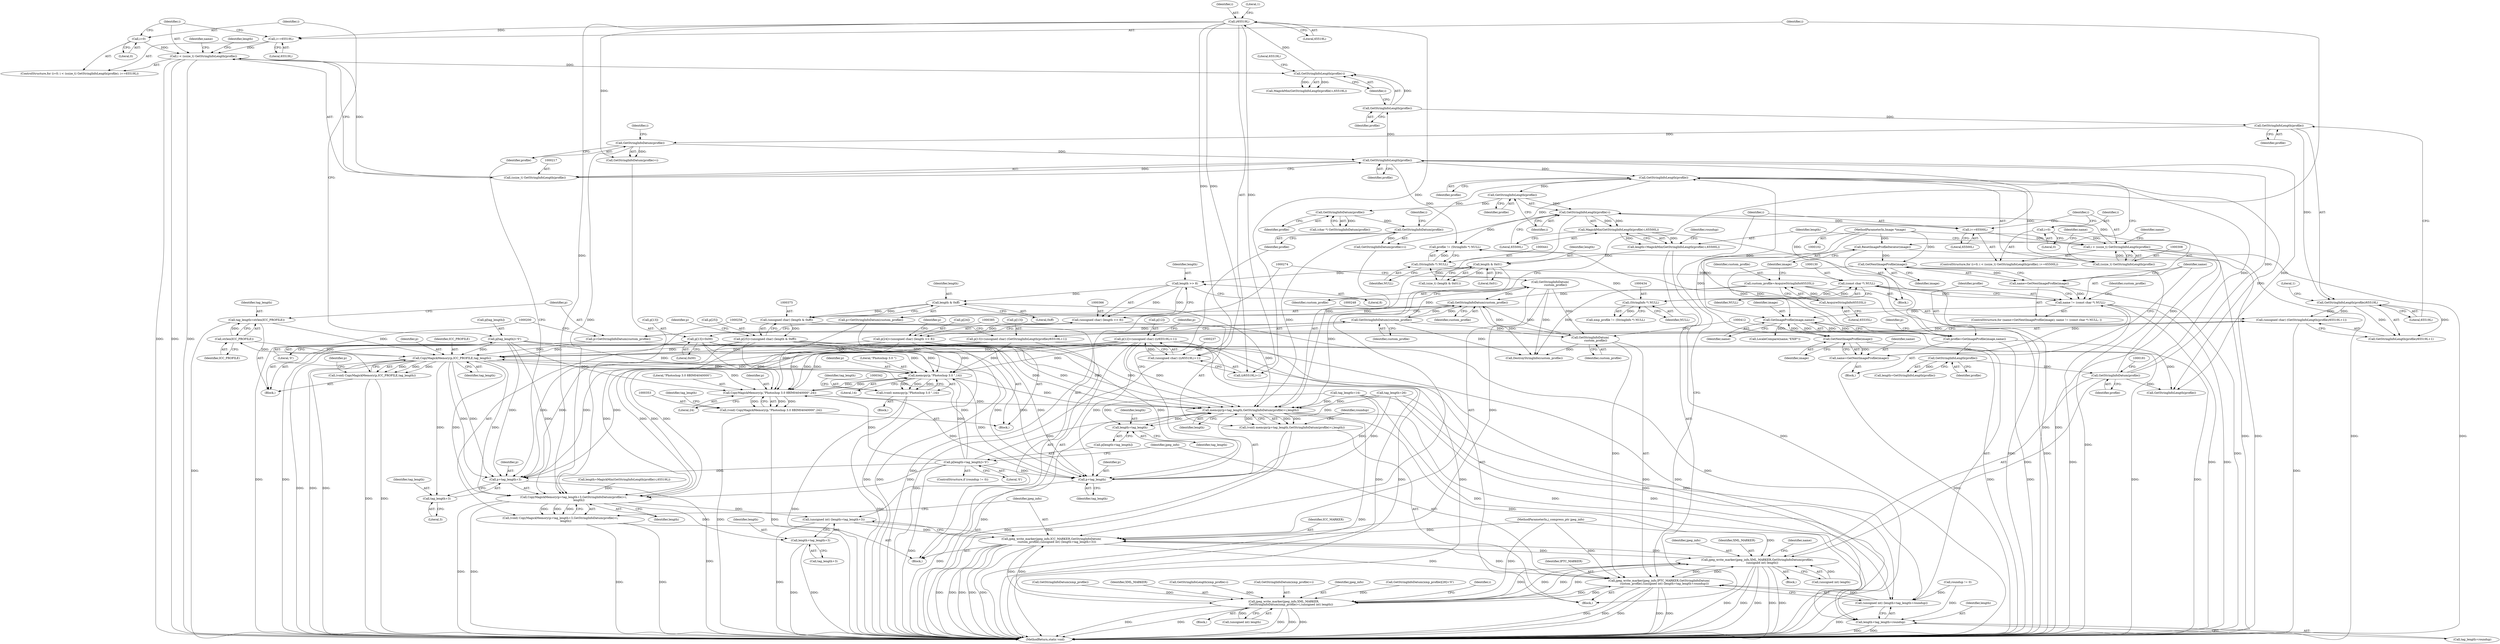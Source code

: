 digraph "0_ImageMagick_9e187b73a8a1290bb0e1a1c878f8be1917aa8742@API" {
"1000191" [label="(Call,tag_length=strlen(ICC_PROFILE))"];
"1000193" [label="(Call,strlen(ICC_PROFILE))"];
"1000201" [label="(Call,CopyMagickMemory(p,ICC_PROFILE,tag_length))"];
"1000232" [label="(Call,p[12]=(unsigned char) ((i/65519L)+1))"];
"1000236" [label="(Call,(unsigned char) ((i/65519L)+1))"];
"1000239" [label="(Call,i/65519L)"];
"1000227" [label="(Call,GetStringInfoLength(profile)-i)"];
"1000228" [label="(Call,GetStringInfoLength(profile))"];
"1000218" [label="(Call,GetStringInfoLength(profile))"];
"1000178" [label="(Call,GetStringInfoDatum(profile))"];
"1000152" [label="(Call,GetStringInfoLength(profile))"];
"1000134" [label="(Call,profile=GetImageProfile(image,name))"];
"1000136" [label="(Call,GetImageProfile(image,name))"];
"1000125" [label="(Call,GetNextImageProfile(image))"];
"1000120" [label="(Call,ResetImageProfileIterator(image))"];
"1000104" [label="(MethodParameterIn,Image *image)"];
"1000501" [label="(Call,GetNextImageProfile(image))"];
"1000127" [label="(Call,name != (const char *) NULL)"];
"1000499" [label="(Call,name=GetNextImageProfile(image))"];
"1000123" [label="(Call,name=GetNextImageProfile(image))"];
"1000129" [label="(Call,(const char *) NULL)"];
"1000440" [label="(Call,(StringInfo *) NULL)"];
"1000433" [label="(Call,(StringInfo *) NULL)"];
"1000264" [label="(Call,GetStringInfoDatum(profile))"];
"1000251" [label="(Call,GetStringInfoLength(profile))"];
"1000214" [label="(Call,i < (ssize_t) GetStringInfoLength(profile))"];
"1000220" [label="(Call,i+=65519L)"];
"1000211" [label="(Call,i=0)"];
"1000216" [label="(Call,(ssize_t) GetStringInfoLength(profile))"];
"1000205" [label="(Call,p[tag_length]='\0')"];
"1000379" [label="(Call,p[13]=0x00)"];
"1000399" [label="(Call,p[length+tag_length]='\0')"];
"1000361" [label="(Call,p[24]=(unsigned char) (length >> 8))"];
"1000365" [label="(Call,(unsigned char) (length >> 8))"];
"1000367" [label="(Call,length >> 8)"];
"1000327" [label="(Call,length & 0x01)"];
"1000315" [label="(Call,length=MagickMin(GetStringInfoLength(profile)-i,65500L))"];
"1000317" [label="(Call,MagickMin(GetStringInfoLength(profile)-i,65500L))"];
"1000318" [label="(Call,GetStringInfoLength(profile)-i)"];
"1000319" [label="(Call,GetStringInfoLength(profile))"];
"1000309" [label="(Call,GetStringInfoLength(profile))"];
"1000391" [label="(Call,GetStringInfoDatum(profile))"];
"1000335" [label="(Call,GetStringInfoDatum(profile))"];
"1000305" [label="(Call,i < (ssize_t) GetStringInfoLength(profile))"];
"1000311" [label="(Call,i+=65500L)"];
"1000302" [label="(Call,i=0)"];
"1000307" [label="(Call,(ssize_t) GetStringInfoLength(profile))"];
"1000243" [label="(Call,p[13]=(unsigned char) (GetStringInfoLength(profile)/65519L+1))"];
"1000247" [label="(Call,(unsigned char) (GetStringInfoLength(profile)/65519L+1))"];
"1000250" [label="(Call,GetStringInfoLength(profile)/65519L)"];
"1000195" [label="(Call,p=GetStringInfoDatum(custom_profile))"];
"1000197" [label="(Call,GetStringInfoDatum(custom_profile))"];
"1000141" [label="(Call,GetStringInfoDatum(custom_profile))"];
"1000116" [label="(Call,custom_profile=AcquireStringInfo(65535L))"];
"1000118" [label="(Call,AcquireStringInfo(65535L))"];
"1000409" [label="(Call,GetStringInfoDatum(\n            custom_profile))"];
"1000271" [label="(Call,GetStringInfoDatum(\n            custom_profile))"];
"1000370" [label="(Call,p[25]=(unsigned char) (length & 0xff))"];
"1000374" [label="(Call,(unsigned char) (length & 0xff))"];
"1000376" [label="(Call,length & 0xff)"];
"1000191" [label="(Call,tag_length=strlen(ICC_PROFILE))"];
"1000199" [label="(Call,(void) CopyMagickMemory(p,ICC_PROFILE,tag_length))"];
"1000257" [label="(Call,CopyMagickMemory(p+tag_length+3,GetStringInfoDatum(profile)+i,\n            length))"];
"1000255" [label="(Call,(void) CopyMagickMemory(p+tag_length+3,GetStringInfoDatum(profile)+i,\n            length))"];
"1000273" [label="(Call,(unsigned int) (length+tag_length+3))"];
"1000268" [label="(Call,jpeg_write_marker(jpeg_info,ICC_MARKER,GetStringInfoDatum(\n            custom_profile),(unsigned int) (length+tag_length+3)))"];
"1000175" [label="(Call,jpeg_write_marker(jpeg_info,XML_MARKER,GetStringInfoDatum(profile),\n           (unsigned int) length))"];
"1000406" [label="(Call,jpeg_write_marker(jpeg_info,IPTC_MARKER,GetStringInfoDatum(\n            custom_profile),(unsigned int) (length+tag_length+roundup)))"];
"1000474" [label="(Call,jpeg_write_marker(jpeg_info,XML_MARKER,\n                GetStringInfoDatum(xmp_profile)+i,(unsigned int) length))"];
"1000275" [label="(Call,length+tag_length+3)"];
"1000258" [label="(Call,p+tag_length+3)"];
"1000260" [label="(Call,tag_length+3)"];
"1000343" [label="(Call,memcpy(p,\"Photoshop 3.0 \",14))"];
"1000341" [label="(Call,(void) memcpy(p,\"Photoshop 3.0 \",14))"];
"1000354" [label="(Call,CopyMagickMemory(p,\"Photoshop 3.0 8BIM\04\04\0\0\0\0\",24))"];
"1000352" [label="(Call,(void) CopyMagickMemory(p,\"Photoshop 3.0 8BIM\04\04\0\0\0\0\",24))"];
"1000386" [label="(Call,memcpy(p+tag_length,GetStringInfoDatum(profile)+i,length))"];
"1000384" [label="(Call,(void) memcpy(p+tag_length,GetStringInfoDatum(profile)+i,length))"];
"1000402" [label="(Call,length+tag_length)"];
"1000411" [label="(Call,(unsigned int) (length+tag_length+roundup))"];
"1000413" [label="(Call,length+tag_length+roundup)"];
"1000387" [label="(Call,p+tag_length)"];
"1000251" [label="(Call,GetStringInfoLength(profile))"];
"1000230" [label="(Identifier,i)"];
"1000105" [label="(Block,)"];
"1000388" [label="(Identifier,p)"];
"1000374" [label="(Call,(unsigned char) (length & 0xff))"];
"1000391" [label="(Call,GetStringInfoDatum(profile))"];
"1000354" [label="(Call,CopyMagickMemory(p,\"Photoshop 3.0 8BIM\04\04\0\0\0\0\",24))"];
"1000386" [label="(Call,memcpy(p+tag_length,GetStringInfoDatum(profile)+i,length))"];
"1000124" [label="(Identifier,name)"];
"1000502" [label="(Identifier,image)"];
"1000131" [label="(Identifier,NULL)"];
"1000371" [label="(Call,p[25])"];
"1000370" [label="(Call,p[25]=(unsigned char) (length & 0xff))"];
"1000359" [label="(Identifier,tag_length)"];
"1000127" [label="(Call,name != (const char *) NULL)"];
"1000232" [label="(Call,p[12]=(unsigned char) ((i/65519L)+1))"];
"1000191" [label="(Call,tag_length=strlen(ICC_PROFILE))"];
"1000222" [label="(Literal,65519L)"];
"1000141" [label="(Call,GetStringInfoDatum(custom_profile))"];
"1000267" [label="(Identifier,length)"];
"1000478" [label="(Call,GetStringInfoDatum(xmp_profile))"];
"1000389" [label="(Identifier,tag_length)"];
"1000377" [label="(Identifier,length)"];
"1000206" [label="(Call,p[tag_length])"];
"1000393" [label="(Identifier,i)"];
"1000186" [label="(Identifier,name)"];
"1000303" [label="(Identifier,i)"];
"1000396" [label="(Call,roundup != 0)"];
"1000258" [label="(Call,p+tag_length+3)"];
"1000125" [label="(Call,GetNextImageProfile(image))"];
"1000252" [label="(Identifier,profile)"];
"1000315" [label="(Call,length=MagickMin(GetStringInfoLength(profile)-i,65500L))"];
"1000199" [label="(Call,(void) CopyMagickMemory(p,ICC_PROFILE,tag_length))"];
"1000202" [label="(Identifier,p)"];
"1000214" [label="(Call,i < (ssize_t) GetStringInfoLength(profile))"];
"1000346" [label="(Literal,14)"];
"1000500" [label="(Identifier,name)"];
"1000176" [label="(Identifier,jpeg_info)"];
"1000340" [label="(Block,)"];
"1000150" [label="(Call,length=GetStringInfoLength(profile))"];
"1000309" [label="(Call,GetStringInfoLength(profile))"];
"1000348" [label="(Identifier,tag_length)"];
"1000135" [label="(Identifier,profile)"];
"1000229" [label="(Identifier,profile)"];
"1000209" [label="(Literal,'\0')"];
"1000380" [label="(Call,p[13])"];
"1000357" [label="(Literal,24)"];
"1000122" [label="(ControlStructure,for (name=GetNextImageProfile(image); name != (const char *) NULL; ))"];
"1000384" [label="(Call,(void) memcpy(p+tag_length,GetStringInfoDatum(profile)+i,length))"];
"1000145" [label="(Call,LocaleCompare(name,\"EXIF\"))"];
"1000390" [label="(Call,GetStringInfoDatum(profile)+i)"];
"1000395" [label="(ControlStructure,if (roundup != 0))"];
"1000399" [label="(Call,p[length+tag_length]='\0')"];
"1000241" [label="(Literal,65519L)"];
"1000266" [label="(Identifier,i)"];
"1000215" [label="(Identifier,i)"];
"1000306" [label="(Identifier,i)"];
"1000196" [label="(Identifier,p)"];
"1000192" [label="(Identifier,tag_length)"];
"1000312" [label="(Identifier,i)"];
"1000356" [label="(Literal,\"Photoshop 3.0 8BIM\04\04\0\0\0\0\")"];
"1000236" [label="(Call,(unsigned char) ((i/65519L)+1))"];
"1000103" [label="(MethodParameterIn,j_compress_ptr jpeg_info)"];
"1000177" [label="(Identifier,XML_MARKER)"];
"1000316" [label="(Identifier,length)"];
"1000421" [label="(Identifier,name)"];
"1000263" [label="(Call,GetStringInfoDatum(profile)+i)"];
"1000195" [label="(Call,p=GetStringInfoDatum(custom_profile))"];
"1000305" [label="(Call,i < (ssize_t) GetStringInfoLength(profile))"];
"1000194" [label="(Identifier,ICC_PROFILE)"];
"1000137" [label="(Identifier,image)"];
"1000198" [label="(Identifier,custom_profile)"];
"1000231" [label="(Literal,65519L)"];
"1000239" [label="(Call,i/65519L)"];
"1000362" [label="(Call,p[24])"];
"1000407" [label="(Identifier,jpeg_info)"];
"1000270" [label="(Identifier,ICC_MARKER)"];
"1000285" [label="(Identifier,name)"];
"1000408" [label="(Identifier,IPTC_MARKER)"];
"1000126" [label="(Identifier,image)"];
"1000335" [label="(Call,GetStringInfoDatum(profile))"];
"1000476" [label="(Identifier,XML_MARKER)"];
"1000197" [label="(Call,GetStringInfoDatum(custom_profile))"];
"1000324" [label="(Identifier,roundup)"];
"1000213" [label="(Literal,0)"];
"1000409" [label="(Call,GetStringInfoDatum(\n            custom_profile))"];
"1000438" [label="(Call,profile != (StringInfo *) NULL)"];
"1000411" [label="(Call,(unsigned int) (length+tag_length+roundup))"];
"1000392" [label="(Identifier,profile)"];
"1000465" [label="(Block,)"];
"1000469" [label="(Call,GetStringInfoLength(xmp_profile)-i)"];
"1000344" [label="(Identifier,p)"];
"1000394" [label="(Identifier,length)"];
"1000265" [label="(Identifier,profile)"];
"1000311" [label="(Call,i+=65500L)"];
"1000435" [label="(Identifier,NULL)"];
"1000255" [label="(Call,(void) CopyMagickMemory(p+tag_length+3,GetStringInfoDatum(profile)+i,\n            length))"];
"1000204" [label="(Identifier,tag_length)"];
"1000372" [label="(Identifier,p)"];
"1000119" [label="(Literal,65535L)"];
"1000336" [label="(Identifier,profile)"];
"1000219" [label="(Identifier,profile)"];
"1000325" [label="(Call,(size_t) (length & 0x01))"];
"1000501" [label="(Call,GetNextImageProfile(image))"];
"1000329" [label="(Literal,0x01)"];
"1000275" [label="(Call,length+tag_length+3)"];
"1000260" [label="(Call,tag_length+3)"];
"1000397" [label="(Identifier,roundup)"];
"1000226" [label="(Call,MagickMin(GetStringInfoLength(profile)-i,65519L))"];
"1000414" [label="(Identifier,length)"];
"1000307" [label="(Call,(ssize_t) GetStringInfoLength(profile))"];
"1000477" [label="(Call,GetStringInfoDatum(xmp_profile)+i)"];
"1000152" [label="(Call,GetStringInfoLength(profile))"];
"1000499" [label="(Call,name=GetNextImageProfile(image))"];
"1000367" [label="(Call,length >> 8)"];
"1000269" [label="(Identifier,jpeg_info)"];
"1000240" [label="(Identifier,i)"];
"1000212" [label="(Identifier,i)"];
"1000153" [label="(Identifier,profile)"];
"1000304" [label="(Literal,0)"];
"1000475" [label="(Identifier,jpeg_info)"];
"1000369" [label="(Literal,8)"];
"1000433" [label="(Call,(StringInfo *) NULL)"];
"1000302" [label="(Call,i=0)"];
"1000121" [label="(Identifier,image)"];
"1000505" [label="(Call,DestroyStringInfo(custom_profile))"];
"1000368" [label="(Identifier,length)"];
"1000352" [label="(Call,(void) CopyMagickMemory(p,\"Photoshop 3.0 8BIM\04\04\0\0\0\0\",24))"];
"1000410" [label="(Identifier,custom_profile)"];
"1000333" [label="(Call,(char *) GetStringInfoDatum(profile))"];
"1000120" [label="(Call,ResetImageProfileIterator(image))"];
"1000276" [label="(Identifier,length)"];
"1000116" [label="(Call,custom_profile=AcquireStringInfo(65535L))"];
"1000310" [label="(Identifier,profile)"];
"1000224" [label="(Call,length=MagickMin(GetStringInfoLength(profile)-i,65519L))"];
"1000347" [label="(Call,tag_length=14)"];
"1000249" [label="(Call,GetStringInfoLength(profile)/65519L+1)"];
"1000379" [label="(Call,p[13]=0x00)"];
"1000345" [label="(Literal,\"Photoshop 3.0 \")"];
"1000361" [label="(Call,p[24]=(unsigned char) (length >> 8))"];
"1000228" [label="(Call,GetStringInfoLength(profile))"];
"1000218" [label="(Call,GetStringInfoLength(profile))"];
"1000129" [label="(Call,(const char *) NULL)"];
"1000358" [label="(Call,tag_length=26)"];
"1000225" [label="(Identifier,length)"];
"1000244" [label="(Call,p[13])"];
"1000261" [label="(Identifier,tag_length)"];
"1000406" [label="(Call,jpeg_write_marker(jpeg_info,IPTC_MARKER,GetStringInfoDatum(\n            custom_profile),(unsigned int) (length+tag_length+roundup)))"];
"1000149" [label="(Block,)"];
"1000233" [label="(Call,p[12])"];
"1000351" [label="(Block,)"];
"1000142" [label="(Identifier,custom_profile)"];
"1000207" [label="(Identifier,p)"];
"1000474" [label="(Call,jpeg_write_marker(jpeg_info,XML_MARKER,\n                GetStringInfoDatum(xmp_profile)+i,(unsigned int) length))"];
"1000378" [label="(Literal,0xff)"];
"1000497" [label="(Call,GetStringInfoLength(profile))"];
"1000319" [label="(Call,GetStringInfoLength(profile))"];
"1000134" [label="(Call,profile=GetImageProfile(image,name))"];
"1000431" [label="(Call,xmp_profile != (StringInfo *) NULL)"];
"1000446" [label="(Call,GetStringInfoDatum(xmp_profile)[28]='\0')"];
"1000463" [label="(Identifier,i)"];
"1000271" [label="(Call,GetStringInfoDatum(\n            custom_profile))"];
"1000277" [label="(Call,tag_length+3)"];
"1000504" [label="(Identifier,custom_profile)"];
"1000405" [label="(Literal,'\0')"];
"1000221" [label="(Identifier,i)"];
"1000327" [label="(Call,length & 0x01)"];
"1000123" [label="(Call,name=GetNextImageProfile(image))"];
"1000193" [label="(Call,strlen(ICC_PROFILE))"];
"1000272" [label="(Identifier,custom_profile)"];
"1000268" [label="(Call,jpeg_write_marker(jpeg_info,ICC_MARKER,GetStringInfoDatum(\n            custom_profile),(unsigned int) (length+tag_length+3)))"];
"1000238" [label="(Call,(i/65519L)+1)"];
"1000220" [label="(Call,i+=65519L)"];
"1000245" [label="(Identifier,p)"];
"1000262" [label="(Literal,3)"];
"1000341" [label="(Call,(void) memcpy(p,\"Photoshop 3.0 \",14))"];
"1000387" [label="(Call,p+tag_length)"];
"1000415" [label="(Call,tag_length+roundup)"];
"1000442" [label="(Identifier,NULL)"];
"1000139" [label="(Call,p=GetStringInfoDatum(custom_profile))"];
"1000175" [label="(Call,jpeg_write_marker(jpeg_info,XML_MARKER,GetStringInfoDatum(profile),\n           (unsigned int) length))"];
"1000132" [label="(Block,)"];
"1000381" [label="(Identifier,p)"];
"1000481" [label="(Call,(unsigned int) length)"];
"1000257" [label="(Call,CopyMagickMemory(p+tag_length+3,GetStringInfoDatum(profile)+i,\n            length))"];
"1000259" [label="(Identifier,p)"];
"1000250" [label="(Call,GetStringInfoLength(profile)/65519L)"];
"1000136" [label="(Call,GetImageProfile(image,name))"];
"1000328" [label="(Identifier,length)"];
"1000210" [label="(ControlStructure,for (i=0; i < (ssize_t) GetStringInfoLength(profile); i+=65519L))"];
"1000242" [label="(Literal,1)"];
"1000201" [label="(Call,CopyMagickMemory(p,ICC_PROFILE,tag_length))"];
"1000402" [label="(Call,length+tag_length)"];
"1000273" [label="(Call,(unsigned int) (length+tag_length+3))"];
"1000179" [label="(Identifier,profile)"];
"1000301" [label="(ControlStructure,for (i=0; i < (ssize_t) GetStringInfoLength(profile); i+=65500L))"];
"1000178" [label="(Call,GetStringInfoDatum(profile))"];
"1000343" [label="(Call,memcpy(p,\"Photoshop 3.0 \",14))"];
"1000264" [label="(Call,GetStringInfoDatum(profile))"];
"1000320" [label="(Identifier,profile)"];
"1000118" [label="(Call,AcquireStringInfo(65535L))"];
"1000223" [label="(Block,)"];
"1000138" [label="(Identifier,name)"];
"1000227" [label="(Call,GetStringInfoLength(profile)-i)"];
"1000413" [label="(Call,length+tag_length+roundup)"];
"1000507" [label="(MethodReturn,static void)"];
"1000318" [label="(Call,GetStringInfoLength(profile)-i)"];
"1000383" [label="(Literal,0x00)"];
"1000180" [label="(Call,(unsigned int) length)"];
"1000317" [label="(Call,MagickMin(GetStringInfoLength(profile)-i,65500L))"];
"1000403" [label="(Identifier,length)"];
"1000216" [label="(Call,(ssize_t) GetStringInfoLength(profile))"];
"1000140" [label="(Identifier,p)"];
"1000205" [label="(Call,p[tag_length]='\0')"];
"1000376" [label="(Call,length & 0xff)"];
"1000253" [label="(Literal,65519L)"];
"1000203" [label="(Identifier,ICC_PROFILE)"];
"1000117" [label="(Identifier,custom_profile)"];
"1000243" [label="(Call,p[13]=(unsigned char) (GetStringInfoLength(profile)/65519L+1))"];
"1000400" [label="(Call,p[length+tag_length])"];
"1000321" [label="(Identifier,i)"];
"1000254" [label="(Literal,1)"];
"1000211" [label="(Call,i=0)"];
"1000365" [label="(Call,(unsigned char) (length >> 8))"];
"1000247" [label="(Call,(unsigned char) (GetStringInfoLength(profile)/65519L+1))"];
"1000440" [label="(Call,(StringInfo *) NULL)"];
"1000314" [label="(Block,)"];
"1000104" [label="(MethodParameterIn,Image *image)"];
"1000322" [label="(Literal,65500L)"];
"1000313" [label="(Literal,65500L)"];
"1000355" [label="(Identifier,p)"];
"1000189" [label="(Block,)"];
"1000128" [label="(Identifier,name)"];
"1000404" [label="(Identifier,tag_length)"];
"1000191" -> "1000189"  [label="AST: "];
"1000191" -> "1000193"  [label="CFG: "];
"1000192" -> "1000191"  [label="AST: "];
"1000193" -> "1000191"  [label="AST: "];
"1000196" -> "1000191"  [label="CFG: "];
"1000191" -> "1000507"  [label="DDG: "];
"1000193" -> "1000191"  [label="DDG: "];
"1000191" -> "1000201"  [label="DDG: "];
"1000193" -> "1000194"  [label="CFG: "];
"1000194" -> "1000193"  [label="AST: "];
"1000201" -> "1000193"  [label="DDG: "];
"1000193" -> "1000201"  [label="DDG: "];
"1000201" -> "1000199"  [label="AST: "];
"1000201" -> "1000204"  [label="CFG: "];
"1000202" -> "1000201"  [label="AST: "];
"1000203" -> "1000201"  [label="AST: "];
"1000204" -> "1000201"  [label="AST: "];
"1000199" -> "1000201"  [label="CFG: "];
"1000201" -> "1000507"  [label="DDG: "];
"1000201" -> "1000507"  [label="DDG: "];
"1000201" -> "1000507"  [label="DDG: "];
"1000201" -> "1000199"  [label="DDG: "];
"1000201" -> "1000199"  [label="DDG: "];
"1000201" -> "1000199"  [label="DDG: "];
"1000232" -> "1000201"  [label="DDG: "];
"1000205" -> "1000201"  [label="DDG: "];
"1000379" -> "1000201"  [label="DDG: "];
"1000399" -> "1000201"  [label="DDG: "];
"1000361" -> "1000201"  [label="DDG: "];
"1000243" -> "1000201"  [label="DDG: "];
"1000195" -> "1000201"  [label="DDG: "];
"1000370" -> "1000201"  [label="DDG: "];
"1000201" -> "1000257"  [label="DDG: "];
"1000201" -> "1000257"  [label="DDG: "];
"1000201" -> "1000258"  [label="DDG: "];
"1000201" -> "1000258"  [label="DDG: "];
"1000201" -> "1000260"  [label="DDG: "];
"1000201" -> "1000343"  [label="DDG: "];
"1000201" -> "1000354"  [label="DDG: "];
"1000232" -> "1000223"  [label="AST: "];
"1000232" -> "1000236"  [label="CFG: "];
"1000233" -> "1000232"  [label="AST: "];
"1000236" -> "1000232"  [label="AST: "];
"1000245" -> "1000232"  [label="CFG: "];
"1000232" -> "1000507"  [label="DDG: "];
"1000232" -> "1000507"  [label="DDG: "];
"1000236" -> "1000232"  [label="DDG: "];
"1000232" -> "1000257"  [label="DDG: "];
"1000232" -> "1000258"  [label="DDG: "];
"1000232" -> "1000343"  [label="DDG: "];
"1000232" -> "1000354"  [label="DDG: "];
"1000232" -> "1000386"  [label="DDG: "];
"1000232" -> "1000387"  [label="DDG: "];
"1000236" -> "1000238"  [label="CFG: "];
"1000237" -> "1000236"  [label="AST: "];
"1000238" -> "1000236"  [label="AST: "];
"1000236" -> "1000507"  [label="DDG: "];
"1000239" -> "1000236"  [label="DDG: "];
"1000239" -> "1000236"  [label="DDG: "];
"1000239" -> "1000238"  [label="AST: "];
"1000239" -> "1000241"  [label="CFG: "];
"1000240" -> "1000239"  [label="AST: "];
"1000241" -> "1000239"  [label="AST: "];
"1000242" -> "1000239"  [label="CFG: "];
"1000239" -> "1000220"  [label="DDG: "];
"1000239" -> "1000238"  [label="DDG: "];
"1000239" -> "1000238"  [label="DDG: "];
"1000227" -> "1000239"  [label="DDG: "];
"1000239" -> "1000257"  [label="DDG: "];
"1000239" -> "1000263"  [label="DDG: "];
"1000227" -> "1000226"  [label="AST: "];
"1000227" -> "1000230"  [label="CFG: "];
"1000228" -> "1000227"  [label="AST: "];
"1000230" -> "1000227"  [label="AST: "];
"1000231" -> "1000227"  [label="CFG: "];
"1000227" -> "1000226"  [label="DDG: "];
"1000227" -> "1000226"  [label="DDG: "];
"1000228" -> "1000227"  [label="DDG: "];
"1000214" -> "1000227"  [label="DDG: "];
"1000228" -> "1000229"  [label="CFG: "];
"1000229" -> "1000228"  [label="AST: "];
"1000230" -> "1000228"  [label="CFG: "];
"1000218" -> "1000228"  [label="DDG: "];
"1000228" -> "1000251"  [label="DDG: "];
"1000218" -> "1000216"  [label="AST: "];
"1000218" -> "1000219"  [label="CFG: "];
"1000219" -> "1000218"  [label="AST: "];
"1000216" -> "1000218"  [label="CFG: "];
"1000218" -> "1000216"  [label="DDG: "];
"1000178" -> "1000218"  [label="DDG: "];
"1000264" -> "1000218"  [label="DDG: "];
"1000134" -> "1000218"  [label="DDG: "];
"1000218" -> "1000309"  [label="DDG: "];
"1000218" -> "1000438"  [label="DDG: "];
"1000218" -> "1000497"  [label="DDG: "];
"1000178" -> "1000175"  [label="AST: "];
"1000178" -> "1000179"  [label="CFG: "];
"1000179" -> "1000178"  [label="AST: "];
"1000181" -> "1000178"  [label="CFG: "];
"1000178" -> "1000175"  [label="DDG: "];
"1000152" -> "1000178"  [label="DDG: "];
"1000178" -> "1000309"  [label="DDG: "];
"1000178" -> "1000438"  [label="DDG: "];
"1000178" -> "1000497"  [label="DDG: "];
"1000152" -> "1000150"  [label="AST: "];
"1000152" -> "1000153"  [label="CFG: "];
"1000153" -> "1000152"  [label="AST: "];
"1000150" -> "1000152"  [label="CFG: "];
"1000152" -> "1000150"  [label="DDG: "];
"1000134" -> "1000152"  [label="DDG: "];
"1000134" -> "1000132"  [label="AST: "];
"1000134" -> "1000136"  [label="CFG: "];
"1000135" -> "1000134"  [label="AST: "];
"1000136" -> "1000134"  [label="AST: "];
"1000140" -> "1000134"  [label="CFG: "];
"1000134" -> "1000507"  [label="DDG: "];
"1000136" -> "1000134"  [label="DDG: "];
"1000136" -> "1000134"  [label="DDG: "];
"1000134" -> "1000309"  [label="DDG: "];
"1000134" -> "1000438"  [label="DDG: "];
"1000134" -> "1000497"  [label="DDG: "];
"1000136" -> "1000138"  [label="CFG: "];
"1000137" -> "1000136"  [label="AST: "];
"1000138" -> "1000136"  [label="AST: "];
"1000125" -> "1000136"  [label="DDG: "];
"1000501" -> "1000136"  [label="DDG: "];
"1000104" -> "1000136"  [label="DDG: "];
"1000127" -> "1000136"  [label="DDG: "];
"1000136" -> "1000145"  [label="DDG: "];
"1000136" -> "1000501"  [label="DDG: "];
"1000125" -> "1000123"  [label="AST: "];
"1000125" -> "1000126"  [label="CFG: "];
"1000126" -> "1000125"  [label="AST: "];
"1000123" -> "1000125"  [label="CFG: "];
"1000125" -> "1000507"  [label="DDG: "];
"1000125" -> "1000123"  [label="DDG: "];
"1000120" -> "1000125"  [label="DDG: "];
"1000104" -> "1000125"  [label="DDG: "];
"1000120" -> "1000105"  [label="AST: "];
"1000120" -> "1000121"  [label="CFG: "];
"1000121" -> "1000120"  [label="AST: "];
"1000124" -> "1000120"  [label="CFG: "];
"1000120" -> "1000507"  [label="DDG: "];
"1000104" -> "1000120"  [label="DDG: "];
"1000104" -> "1000102"  [label="AST: "];
"1000104" -> "1000507"  [label="DDG: "];
"1000104" -> "1000501"  [label="DDG: "];
"1000501" -> "1000499"  [label="AST: "];
"1000501" -> "1000502"  [label="CFG: "];
"1000502" -> "1000501"  [label="AST: "];
"1000499" -> "1000501"  [label="CFG: "];
"1000501" -> "1000507"  [label="DDG: "];
"1000501" -> "1000499"  [label="DDG: "];
"1000127" -> "1000122"  [label="AST: "];
"1000127" -> "1000129"  [label="CFG: "];
"1000128" -> "1000127"  [label="AST: "];
"1000129" -> "1000127"  [label="AST: "];
"1000135" -> "1000127"  [label="CFG: "];
"1000504" -> "1000127"  [label="CFG: "];
"1000127" -> "1000507"  [label="DDG: "];
"1000127" -> "1000507"  [label="DDG: "];
"1000127" -> "1000507"  [label="DDG: "];
"1000499" -> "1000127"  [label="DDG: "];
"1000123" -> "1000127"  [label="DDG: "];
"1000129" -> "1000127"  [label="DDG: "];
"1000499" -> "1000132"  [label="AST: "];
"1000500" -> "1000499"  [label="AST: "];
"1000128" -> "1000499"  [label="CFG: "];
"1000499" -> "1000507"  [label="DDG: "];
"1000123" -> "1000122"  [label="AST: "];
"1000124" -> "1000123"  [label="AST: "];
"1000128" -> "1000123"  [label="CFG: "];
"1000123" -> "1000507"  [label="DDG: "];
"1000129" -> "1000131"  [label="CFG: "];
"1000130" -> "1000129"  [label="AST: "];
"1000131" -> "1000129"  [label="AST: "];
"1000129" -> "1000507"  [label="DDG: "];
"1000440" -> "1000129"  [label="DDG: "];
"1000433" -> "1000129"  [label="DDG: "];
"1000129" -> "1000433"  [label="DDG: "];
"1000440" -> "1000438"  [label="AST: "];
"1000440" -> "1000442"  [label="CFG: "];
"1000441" -> "1000440"  [label="AST: "];
"1000442" -> "1000440"  [label="AST: "];
"1000438" -> "1000440"  [label="CFG: "];
"1000440" -> "1000438"  [label="DDG: "];
"1000433" -> "1000440"  [label="DDG: "];
"1000433" -> "1000431"  [label="AST: "];
"1000433" -> "1000435"  [label="CFG: "];
"1000434" -> "1000433"  [label="AST: "];
"1000435" -> "1000433"  [label="AST: "];
"1000431" -> "1000433"  [label="CFG: "];
"1000433" -> "1000431"  [label="DDG: "];
"1000264" -> "1000263"  [label="AST: "];
"1000264" -> "1000265"  [label="CFG: "];
"1000265" -> "1000264"  [label="AST: "];
"1000266" -> "1000264"  [label="CFG: "];
"1000264" -> "1000257"  [label="DDG: "];
"1000264" -> "1000263"  [label="DDG: "];
"1000251" -> "1000264"  [label="DDG: "];
"1000251" -> "1000250"  [label="AST: "];
"1000251" -> "1000252"  [label="CFG: "];
"1000252" -> "1000251"  [label="AST: "];
"1000253" -> "1000251"  [label="CFG: "];
"1000251" -> "1000250"  [label="DDG: "];
"1000214" -> "1000210"  [label="AST: "];
"1000214" -> "1000216"  [label="CFG: "];
"1000215" -> "1000214"  [label="AST: "];
"1000216" -> "1000214"  [label="AST: "];
"1000225" -> "1000214"  [label="CFG: "];
"1000285" -> "1000214"  [label="CFG: "];
"1000214" -> "1000507"  [label="DDG: "];
"1000214" -> "1000507"  [label="DDG: "];
"1000214" -> "1000507"  [label="DDG: "];
"1000220" -> "1000214"  [label="DDG: "];
"1000211" -> "1000214"  [label="DDG: "];
"1000216" -> "1000214"  [label="DDG: "];
"1000220" -> "1000210"  [label="AST: "];
"1000220" -> "1000222"  [label="CFG: "];
"1000221" -> "1000220"  [label="AST: "];
"1000222" -> "1000220"  [label="AST: "];
"1000215" -> "1000220"  [label="CFG: "];
"1000211" -> "1000210"  [label="AST: "];
"1000211" -> "1000213"  [label="CFG: "];
"1000212" -> "1000211"  [label="AST: "];
"1000213" -> "1000211"  [label="AST: "];
"1000215" -> "1000211"  [label="CFG: "];
"1000217" -> "1000216"  [label="AST: "];
"1000205" -> "1000189"  [label="AST: "];
"1000205" -> "1000209"  [label="CFG: "];
"1000206" -> "1000205"  [label="AST: "];
"1000209" -> "1000205"  [label="AST: "];
"1000212" -> "1000205"  [label="CFG: "];
"1000205" -> "1000507"  [label="DDG: "];
"1000205" -> "1000257"  [label="DDG: "];
"1000205" -> "1000258"  [label="DDG: "];
"1000205" -> "1000343"  [label="DDG: "];
"1000205" -> "1000354"  [label="DDG: "];
"1000205" -> "1000386"  [label="DDG: "];
"1000205" -> "1000387"  [label="DDG: "];
"1000379" -> "1000314"  [label="AST: "];
"1000379" -> "1000383"  [label="CFG: "];
"1000380" -> "1000379"  [label="AST: "];
"1000383" -> "1000379"  [label="AST: "];
"1000385" -> "1000379"  [label="CFG: "];
"1000379" -> "1000507"  [label="DDG: "];
"1000379" -> "1000343"  [label="DDG: "];
"1000379" -> "1000354"  [label="DDG: "];
"1000379" -> "1000386"  [label="DDG: "];
"1000379" -> "1000387"  [label="DDG: "];
"1000399" -> "1000395"  [label="AST: "];
"1000399" -> "1000405"  [label="CFG: "];
"1000400" -> "1000399"  [label="AST: "];
"1000405" -> "1000399"  [label="AST: "];
"1000407" -> "1000399"  [label="CFG: "];
"1000399" -> "1000507"  [label="DDG: "];
"1000399" -> "1000257"  [label="DDG: "];
"1000399" -> "1000258"  [label="DDG: "];
"1000399" -> "1000343"  [label="DDG: "];
"1000399" -> "1000354"  [label="DDG: "];
"1000399" -> "1000386"  [label="DDG: "];
"1000399" -> "1000387"  [label="DDG: "];
"1000361" -> "1000351"  [label="AST: "];
"1000361" -> "1000365"  [label="CFG: "];
"1000362" -> "1000361"  [label="AST: "];
"1000365" -> "1000361"  [label="AST: "];
"1000372" -> "1000361"  [label="CFG: "];
"1000361" -> "1000507"  [label="DDG: "];
"1000361" -> "1000507"  [label="DDG: "];
"1000361" -> "1000257"  [label="DDG: "];
"1000361" -> "1000258"  [label="DDG: "];
"1000361" -> "1000343"  [label="DDG: "];
"1000361" -> "1000354"  [label="DDG: "];
"1000365" -> "1000361"  [label="DDG: "];
"1000361" -> "1000386"  [label="DDG: "];
"1000361" -> "1000387"  [label="DDG: "];
"1000365" -> "1000367"  [label="CFG: "];
"1000366" -> "1000365"  [label="AST: "];
"1000367" -> "1000365"  [label="AST: "];
"1000365" -> "1000507"  [label="DDG: "];
"1000367" -> "1000365"  [label="DDG: "];
"1000367" -> "1000365"  [label="DDG: "];
"1000367" -> "1000369"  [label="CFG: "];
"1000368" -> "1000367"  [label="AST: "];
"1000369" -> "1000367"  [label="AST: "];
"1000327" -> "1000367"  [label="DDG: "];
"1000367" -> "1000376"  [label="DDG: "];
"1000327" -> "1000325"  [label="AST: "];
"1000327" -> "1000329"  [label="CFG: "];
"1000328" -> "1000327"  [label="AST: "];
"1000329" -> "1000327"  [label="AST: "];
"1000325" -> "1000327"  [label="CFG: "];
"1000327" -> "1000325"  [label="DDG: "];
"1000327" -> "1000325"  [label="DDG: "];
"1000315" -> "1000327"  [label="DDG: "];
"1000327" -> "1000386"  [label="DDG: "];
"1000315" -> "1000314"  [label="AST: "];
"1000315" -> "1000317"  [label="CFG: "];
"1000316" -> "1000315"  [label="AST: "];
"1000317" -> "1000315"  [label="AST: "];
"1000324" -> "1000315"  [label="CFG: "];
"1000315" -> "1000507"  [label="DDG: "];
"1000317" -> "1000315"  [label="DDG: "];
"1000317" -> "1000315"  [label="DDG: "];
"1000317" -> "1000322"  [label="CFG: "];
"1000318" -> "1000317"  [label="AST: "];
"1000322" -> "1000317"  [label="AST: "];
"1000317" -> "1000507"  [label="DDG: "];
"1000318" -> "1000317"  [label="DDG: "];
"1000318" -> "1000317"  [label="DDG: "];
"1000318" -> "1000321"  [label="CFG: "];
"1000319" -> "1000318"  [label="AST: "];
"1000321" -> "1000318"  [label="AST: "];
"1000322" -> "1000318"  [label="CFG: "];
"1000318" -> "1000311"  [label="DDG: "];
"1000319" -> "1000318"  [label="DDG: "];
"1000305" -> "1000318"  [label="DDG: "];
"1000318" -> "1000386"  [label="DDG: "];
"1000318" -> "1000390"  [label="DDG: "];
"1000319" -> "1000320"  [label="CFG: "];
"1000320" -> "1000319"  [label="AST: "];
"1000321" -> "1000319"  [label="CFG: "];
"1000309" -> "1000319"  [label="DDG: "];
"1000319" -> "1000335"  [label="DDG: "];
"1000309" -> "1000307"  [label="AST: "];
"1000309" -> "1000310"  [label="CFG: "];
"1000310" -> "1000309"  [label="AST: "];
"1000307" -> "1000309"  [label="CFG: "];
"1000309" -> "1000307"  [label="DDG: "];
"1000391" -> "1000309"  [label="DDG: "];
"1000309" -> "1000438"  [label="DDG: "];
"1000309" -> "1000497"  [label="DDG: "];
"1000391" -> "1000390"  [label="AST: "];
"1000391" -> "1000392"  [label="CFG: "];
"1000392" -> "1000391"  [label="AST: "];
"1000393" -> "1000391"  [label="CFG: "];
"1000391" -> "1000386"  [label="DDG: "];
"1000391" -> "1000390"  [label="DDG: "];
"1000335" -> "1000391"  [label="DDG: "];
"1000335" -> "1000333"  [label="AST: "];
"1000335" -> "1000336"  [label="CFG: "];
"1000336" -> "1000335"  [label="AST: "];
"1000333" -> "1000335"  [label="CFG: "];
"1000335" -> "1000333"  [label="DDG: "];
"1000305" -> "1000301"  [label="AST: "];
"1000305" -> "1000307"  [label="CFG: "];
"1000306" -> "1000305"  [label="AST: "];
"1000307" -> "1000305"  [label="AST: "];
"1000316" -> "1000305"  [label="CFG: "];
"1000421" -> "1000305"  [label="CFG: "];
"1000305" -> "1000507"  [label="DDG: "];
"1000305" -> "1000507"  [label="DDG: "];
"1000305" -> "1000507"  [label="DDG: "];
"1000311" -> "1000305"  [label="DDG: "];
"1000302" -> "1000305"  [label="DDG: "];
"1000307" -> "1000305"  [label="DDG: "];
"1000311" -> "1000301"  [label="AST: "];
"1000311" -> "1000313"  [label="CFG: "];
"1000312" -> "1000311"  [label="AST: "];
"1000313" -> "1000311"  [label="AST: "];
"1000306" -> "1000311"  [label="CFG: "];
"1000302" -> "1000301"  [label="AST: "];
"1000302" -> "1000304"  [label="CFG: "];
"1000303" -> "1000302"  [label="AST: "];
"1000304" -> "1000302"  [label="AST: "];
"1000306" -> "1000302"  [label="CFG: "];
"1000308" -> "1000307"  [label="AST: "];
"1000243" -> "1000223"  [label="AST: "];
"1000243" -> "1000247"  [label="CFG: "];
"1000244" -> "1000243"  [label="AST: "];
"1000247" -> "1000243"  [label="AST: "];
"1000256" -> "1000243"  [label="CFG: "];
"1000243" -> "1000507"  [label="DDG: "];
"1000243" -> "1000507"  [label="DDG: "];
"1000247" -> "1000243"  [label="DDG: "];
"1000243" -> "1000257"  [label="DDG: "];
"1000243" -> "1000258"  [label="DDG: "];
"1000243" -> "1000343"  [label="DDG: "];
"1000243" -> "1000354"  [label="DDG: "];
"1000247" -> "1000249"  [label="CFG: "];
"1000248" -> "1000247"  [label="AST: "];
"1000249" -> "1000247"  [label="AST: "];
"1000247" -> "1000507"  [label="DDG: "];
"1000250" -> "1000247"  [label="DDG: "];
"1000250" -> "1000247"  [label="DDG: "];
"1000250" -> "1000249"  [label="AST: "];
"1000250" -> "1000253"  [label="CFG: "];
"1000253" -> "1000250"  [label="AST: "];
"1000254" -> "1000250"  [label="CFG: "];
"1000250" -> "1000249"  [label="DDG: "];
"1000250" -> "1000249"  [label="DDG: "];
"1000195" -> "1000189"  [label="AST: "];
"1000195" -> "1000197"  [label="CFG: "];
"1000196" -> "1000195"  [label="AST: "];
"1000197" -> "1000195"  [label="AST: "];
"1000200" -> "1000195"  [label="CFG: "];
"1000195" -> "1000507"  [label="DDG: "];
"1000197" -> "1000195"  [label="DDG: "];
"1000197" -> "1000198"  [label="CFG: "];
"1000198" -> "1000197"  [label="AST: "];
"1000197" -> "1000141"  [label="DDG: "];
"1000141" -> "1000197"  [label="DDG: "];
"1000197" -> "1000271"  [label="DDG: "];
"1000197" -> "1000409"  [label="DDG: "];
"1000197" -> "1000505"  [label="DDG: "];
"1000141" -> "1000139"  [label="AST: "];
"1000141" -> "1000142"  [label="CFG: "];
"1000142" -> "1000141"  [label="AST: "];
"1000139" -> "1000141"  [label="CFG: "];
"1000141" -> "1000139"  [label="DDG: "];
"1000116" -> "1000141"  [label="DDG: "];
"1000409" -> "1000141"  [label="DDG: "];
"1000271" -> "1000141"  [label="DDG: "];
"1000141" -> "1000409"  [label="DDG: "];
"1000141" -> "1000505"  [label="DDG: "];
"1000116" -> "1000105"  [label="AST: "];
"1000116" -> "1000118"  [label="CFG: "];
"1000117" -> "1000116"  [label="AST: "];
"1000118" -> "1000116"  [label="AST: "];
"1000121" -> "1000116"  [label="CFG: "];
"1000116" -> "1000507"  [label="DDG: "];
"1000118" -> "1000116"  [label="DDG: "];
"1000116" -> "1000505"  [label="DDG: "];
"1000118" -> "1000119"  [label="CFG: "];
"1000119" -> "1000118"  [label="AST: "];
"1000409" -> "1000406"  [label="AST: "];
"1000409" -> "1000410"  [label="CFG: "];
"1000410" -> "1000409"  [label="AST: "];
"1000412" -> "1000409"  [label="CFG: "];
"1000409" -> "1000406"  [label="DDG: "];
"1000271" -> "1000409"  [label="DDG: "];
"1000409" -> "1000505"  [label="DDG: "];
"1000271" -> "1000268"  [label="AST: "];
"1000271" -> "1000272"  [label="CFG: "];
"1000272" -> "1000271"  [label="AST: "];
"1000274" -> "1000271"  [label="CFG: "];
"1000271" -> "1000268"  [label="DDG: "];
"1000271" -> "1000505"  [label="DDG: "];
"1000370" -> "1000351"  [label="AST: "];
"1000370" -> "1000374"  [label="CFG: "];
"1000371" -> "1000370"  [label="AST: "];
"1000374" -> "1000370"  [label="AST: "];
"1000381" -> "1000370"  [label="CFG: "];
"1000370" -> "1000507"  [label="DDG: "];
"1000370" -> "1000507"  [label="DDG: "];
"1000370" -> "1000257"  [label="DDG: "];
"1000370" -> "1000258"  [label="DDG: "];
"1000370" -> "1000343"  [label="DDG: "];
"1000370" -> "1000354"  [label="DDG: "];
"1000374" -> "1000370"  [label="DDG: "];
"1000370" -> "1000386"  [label="DDG: "];
"1000370" -> "1000387"  [label="DDG: "];
"1000374" -> "1000376"  [label="CFG: "];
"1000375" -> "1000374"  [label="AST: "];
"1000376" -> "1000374"  [label="AST: "];
"1000374" -> "1000507"  [label="DDG: "];
"1000376" -> "1000374"  [label="DDG: "];
"1000376" -> "1000374"  [label="DDG: "];
"1000376" -> "1000378"  [label="CFG: "];
"1000377" -> "1000376"  [label="AST: "];
"1000378" -> "1000376"  [label="AST: "];
"1000376" -> "1000386"  [label="DDG: "];
"1000199" -> "1000189"  [label="AST: "];
"1000200" -> "1000199"  [label="AST: "];
"1000207" -> "1000199"  [label="CFG: "];
"1000199" -> "1000507"  [label="DDG: "];
"1000199" -> "1000507"  [label="DDG: "];
"1000257" -> "1000255"  [label="AST: "];
"1000257" -> "1000267"  [label="CFG: "];
"1000258" -> "1000257"  [label="AST: "];
"1000263" -> "1000257"  [label="AST: "];
"1000267" -> "1000257"  [label="AST: "];
"1000255" -> "1000257"  [label="CFG: "];
"1000257" -> "1000507"  [label="DDG: "];
"1000257" -> "1000507"  [label="DDG: "];
"1000257" -> "1000255"  [label="DDG: "];
"1000257" -> "1000255"  [label="DDG: "];
"1000257" -> "1000255"  [label="DDG: "];
"1000224" -> "1000257"  [label="DDG: "];
"1000257" -> "1000273"  [label="DDG: "];
"1000257" -> "1000275"  [label="DDG: "];
"1000255" -> "1000223"  [label="AST: "];
"1000256" -> "1000255"  [label="AST: "];
"1000269" -> "1000255"  [label="CFG: "];
"1000255" -> "1000507"  [label="DDG: "];
"1000255" -> "1000507"  [label="DDG: "];
"1000273" -> "1000268"  [label="AST: "];
"1000273" -> "1000275"  [label="CFG: "];
"1000274" -> "1000273"  [label="AST: "];
"1000275" -> "1000273"  [label="AST: "];
"1000268" -> "1000273"  [label="CFG: "];
"1000273" -> "1000507"  [label="DDG: "];
"1000273" -> "1000268"  [label="DDG: "];
"1000268" -> "1000223"  [label="AST: "];
"1000269" -> "1000268"  [label="AST: "];
"1000270" -> "1000268"  [label="AST: "];
"1000221" -> "1000268"  [label="CFG: "];
"1000268" -> "1000507"  [label="DDG: "];
"1000268" -> "1000507"  [label="DDG: "];
"1000268" -> "1000507"  [label="DDG: "];
"1000268" -> "1000507"  [label="DDG: "];
"1000268" -> "1000507"  [label="DDG: "];
"1000268" -> "1000175"  [label="DDG: "];
"1000406" -> "1000268"  [label="DDG: "];
"1000175" -> "1000268"  [label="DDG: "];
"1000474" -> "1000268"  [label="DDG: "];
"1000103" -> "1000268"  [label="DDG: "];
"1000268" -> "1000406"  [label="DDG: "];
"1000268" -> "1000474"  [label="DDG: "];
"1000175" -> "1000149"  [label="AST: "];
"1000175" -> "1000180"  [label="CFG: "];
"1000176" -> "1000175"  [label="AST: "];
"1000177" -> "1000175"  [label="AST: "];
"1000180" -> "1000175"  [label="AST: "];
"1000186" -> "1000175"  [label="CFG: "];
"1000175" -> "1000507"  [label="DDG: "];
"1000175" -> "1000507"  [label="DDG: "];
"1000175" -> "1000507"  [label="DDG: "];
"1000175" -> "1000507"  [label="DDG: "];
"1000175" -> "1000507"  [label="DDG: "];
"1000406" -> "1000175"  [label="DDG: "];
"1000474" -> "1000175"  [label="DDG: "];
"1000474" -> "1000175"  [label="DDG: "];
"1000103" -> "1000175"  [label="DDG: "];
"1000180" -> "1000175"  [label="DDG: "];
"1000175" -> "1000406"  [label="DDG: "];
"1000175" -> "1000474"  [label="DDG: "];
"1000175" -> "1000474"  [label="DDG: "];
"1000406" -> "1000314"  [label="AST: "];
"1000406" -> "1000411"  [label="CFG: "];
"1000407" -> "1000406"  [label="AST: "];
"1000408" -> "1000406"  [label="AST: "];
"1000411" -> "1000406"  [label="AST: "];
"1000312" -> "1000406"  [label="CFG: "];
"1000406" -> "1000507"  [label="DDG: "];
"1000406" -> "1000507"  [label="DDG: "];
"1000406" -> "1000507"  [label="DDG: "];
"1000406" -> "1000507"  [label="DDG: "];
"1000406" -> "1000507"  [label="DDG: "];
"1000474" -> "1000406"  [label="DDG: "];
"1000103" -> "1000406"  [label="DDG: "];
"1000411" -> "1000406"  [label="DDG: "];
"1000406" -> "1000474"  [label="DDG: "];
"1000474" -> "1000465"  [label="AST: "];
"1000474" -> "1000481"  [label="CFG: "];
"1000475" -> "1000474"  [label="AST: "];
"1000476" -> "1000474"  [label="AST: "];
"1000477" -> "1000474"  [label="AST: "];
"1000481" -> "1000474"  [label="AST: "];
"1000463" -> "1000474"  [label="CFG: "];
"1000474" -> "1000507"  [label="DDG: "];
"1000474" -> "1000507"  [label="DDG: "];
"1000474" -> "1000507"  [label="DDG: "];
"1000474" -> "1000507"  [label="DDG: "];
"1000474" -> "1000507"  [label="DDG: "];
"1000103" -> "1000474"  [label="DDG: "];
"1000478" -> "1000474"  [label="DDG: "];
"1000446" -> "1000474"  [label="DDG: "];
"1000469" -> "1000474"  [label="DDG: "];
"1000481" -> "1000474"  [label="DDG: "];
"1000275" -> "1000277"  [label="CFG: "];
"1000276" -> "1000275"  [label="AST: "];
"1000277" -> "1000275"  [label="AST: "];
"1000275" -> "1000507"  [label="DDG: "];
"1000275" -> "1000507"  [label="DDG: "];
"1000258" -> "1000260"  [label="CFG: "];
"1000259" -> "1000258"  [label="AST: "];
"1000260" -> "1000258"  [label="AST: "];
"1000265" -> "1000258"  [label="CFG: "];
"1000258" -> "1000507"  [label="DDG: "];
"1000260" -> "1000262"  [label="CFG: "];
"1000261" -> "1000260"  [label="AST: "];
"1000262" -> "1000260"  [label="AST: "];
"1000343" -> "1000341"  [label="AST: "];
"1000343" -> "1000346"  [label="CFG: "];
"1000344" -> "1000343"  [label="AST: "];
"1000345" -> "1000343"  [label="AST: "];
"1000346" -> "1000343"  [label="AST: "];
"1000341" -> "1000343"  [label="CFG: "];
"1000343" -> "1000341"  [label="DDG: "];
"1000343" -> "1000341"  [label="DDG: "];
"1000343" -> "1000341"  [label="DDG: "];
"1000139" -> "1000343"  [label="DDG: "];
"1000354" -> "1000343"  [label="DDG: "];
"1000343" -> "1000354"  [label="DDG: "];
"1000343" -> "1000386"  [label="DDG: "];
"1000343" -> "1000387"  [label="DDG: "];
"1000341" -> "1000340"  [label="AST: "];
"1000342" -> "1000341"  [label="AST: "];
"1000348" -> "1000341"  [label="CFG: "];
"1000341" -> "1000507"  [label="DDG: "];
"1000341" -> "1000507"  [label="DDG: "];
"1000354" -> "1000352"  [label="AST: "];
"1000354" -> "1000357"  [label="CFG: "];
"1000355" -> "1000354"  [label="AST: "];
"1000356" -> "1000354"  [label="AST: "];
"1000357" -> "1000354"  [label="AST: "];
"1000352" -> "1000354"  [label="CFG: "];
"1000354" -> "1000352"  [label="DDG: "];
"1000354" -> "1000352"  [label="DDG: "];
"1000354" -> "1000352"  [label="DDG: "];
"1000139" -> "1000354"  [label="DDG: "];
"1000354" -> "1000386"  [label="DDG: "];
"1000354" -> "1000387"  [label="DDG: "];
"1000352" -> "1000351"  [label="AST: "];
"1000353" -> "1000352"  [label="AST: "];
"1000359" -> "1000352"  [label="CFG: "];
"1000352" -> "1000507"  [label="DDG: "];
"1000352" -> "1000507"  [label="DDG: "];
"1000386" -> "1000384"  [label="AST: "];
"1000386" -> "1000394"  [label="CFG: "];
"1000387" -> "1000386"  [label="AST: "];
"1000390" -> "1000386"  [label="AST: "];
"1000394" -> "1000386"  [label="AST: "];
"1000384" -> "1000386"  [label="CFG: "];
"1000386" -> "1000507"  [label="DDG: "];
"1000386" -> "1000507"  [label="DDG: "];
"1000386" -> "1000384"  [label="DDG: "];
"1000386" -> "1000384"  [label="DDG: "];
"1000386" -> "1000384"  [label="DDG: "];
"1000347" -> "1000386"  [label="DDG: "];
"1000358" -> "1000386"  [label="DDG: "];
"1000386" -> "1000402"  [label="DDG: "];
"1000386" -> "1000411"  [label="DDG: "];
"1000386" -> "1000413"  [label="DDG: "];
"1000384" -> "1000314"  [label="AST: "];
"1000385" -> "1000384"  [label="AST: "];
"1000397" -> "1000384"  [label="CFG: "];
"1000384" -> "1000507"  [label="DDG: "];
"1000384" -> "1000507"  [label="DDG: "];
"1000402" -> "1000400"  [label="AST: "];
"1000402" -> "1000404"  [label="CFG: "];
"1000403" -> "1000402"  [label="AST: "];
"1000404" -> "1000402"  [label="AST: "];
"1000400" -> "1000402"  [label="CFG: "];
"1000347" -> "1000402"  [label="DDG: "];
"1000358" -> "1000402"  [label="DDG: "];
"1000411" -> "1000413"  [label="CFG: "];
"1000412" -> "1000411"  [label="AST: "];
"1000413" -> "1000411"  [label="AST: "];
"1000411" -> "1000507"  [label="DDG: "];
"1000347" -> "1000411"  [label="DDG: "];
"1000358" -> "1000411"  [label="DDG: "];
"1000396" -> "1000411"  [label="DDG: "];
"1000413" -> "1000415"  [label="CFG: "];
"1000414" -> "1000413"  [label="AST: "];
"1000415" -> "1000413"  [label="AST: "];
"1000413" -> "1000507"  [label="DDG: "];
"1000413" -> "1000507"  [label="DDG: "];
"1000347" -> "1000413"  [label="DDG: "];
"1000358" -> "1000413"  [label="DDG: "];
"1000396" -> "1000413"  [label="DDG: "];
"1000387" -> "1000389"  [label="CFG: "];
"1000388" -> "1000387"  [label="AST: "];
"1000389" -> "1000387"  [label="AST: "];
"1000392" -> "1000387"  [label="CFG: "];
"1000387" -> "1000507"  [label="DDG: "];
"1000347" -> "1000387"  [label="DDG: "];
"1000358" -> "1000387"  [label="DDG: "];
}
